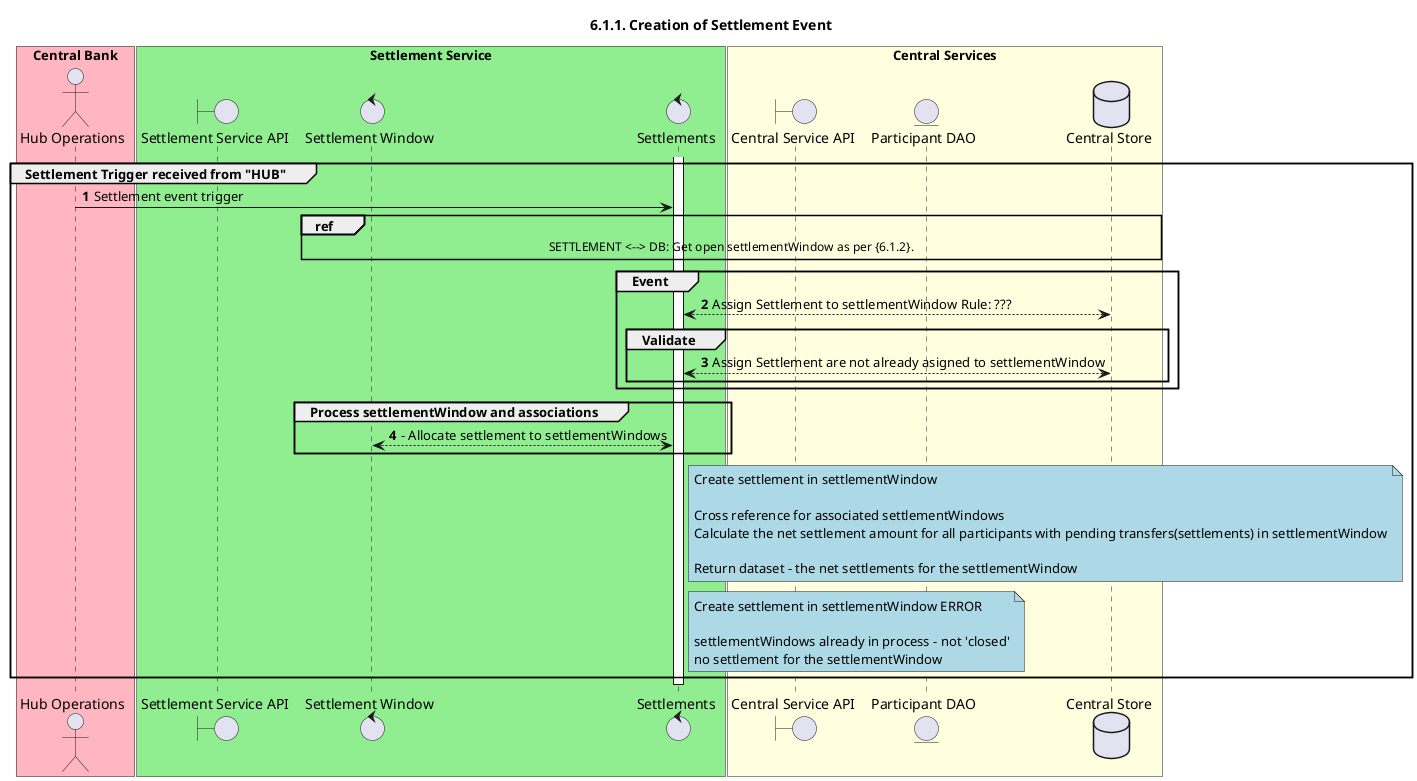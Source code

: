 @startuml
' declate title
title 6.1.1. Creation of Settlement Event

autonumber

' Actor Keys:

' declare actors

actor "Hub Operations" as OPERATOR

boundary "Settlement Service API" as SSAPI
control "Settlements" as SETTLEMENT
control "Settlement Window" as SETTLEWINDOW

boundary "Central Service API" as CSAPI
entity "Participant DAO" as PARTICIPANT_DAO
database "Central Store" as DB

box "Central Bank" #LightPink
    participant OPERATOR
end box

box "Settlement Service" #LightGreen
    participant SSAPI
    participant SETTLEWINDOW
    participant SETTLEMENT
end box

box "Central Services" #LightYellow
    participant CSAPI
    participant PARTICIPANT_DAO
    participant DB
end box

' start flow
activate SETTLEMENT

group Settlement Trigger received from "HUB"
    OPERATOR -> SETTLEMENT: Settlement event trigger
    ref over SETTLEWINDOW, DB
    SETTLEMENT <--> DB: Get open settlementWindow as per {6.1.2}.
    end

    group Event
        SETTLEMENT <--> DB: Assign Settlement to settlementWindow Rule: ???
        group Validate
            SETTLEMENT <--> DB: Assign Settlement are not already asigned to settlementWindow
        end
    end

    group Process settlementWindow and associations
    SETTLEWINDOW <--> SETTLEMENT: - Allocate settlement to settlementWindows
    end
    note right of SETTLEMENT #lightblue
        Create settlement in settlementWindow

        Cross reference for associated settlementWindows
        Calculate the net settlement amount for all participants with pending transfers(settlements) in settlementWindow

        Return dataset - the net settlements for the settlementWindow
    end note
    note right of SETTLEMENT #lightblue
        Create settlement in settlementWindow ERROR

        settlementWindows already in process - not 'closed'
        no settlement for the settlementWindow
        'failed' settlements
    end note

end
deactivate SETTLEMENT
@enduml